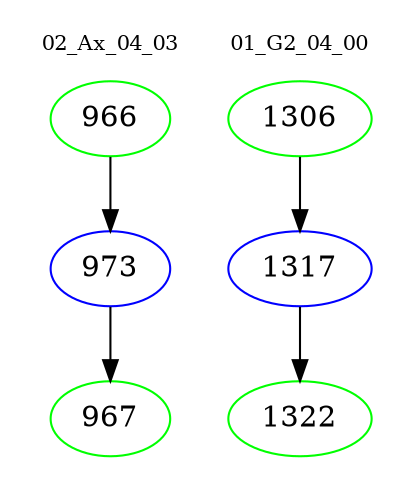 digraph{
subgraph cluster_0 {
color = white
label = "02_Ax_04_03";
fontsize=10;
T0_966 [label="966", color="green"]
T0_966 -> T0_973 [color="black"]
T0_973 [label="973", color="blue"]
T0_973 -> T0_967 [color="black"]
T0_967 [label="967", color="green"]
}
subgraph cluster_1 {
color = white
label = "01_G2_04_00";
fontsize=10;
T1_1306 [label="1306", color="green"]
T1_1306 -> T1_1317 [color="black"]
T1_1317 [label="1317", color="blue"]
T1_1317 -> T1_1322 [color="black"]
T1_1322 [label="1322", color="green"]
}
}
